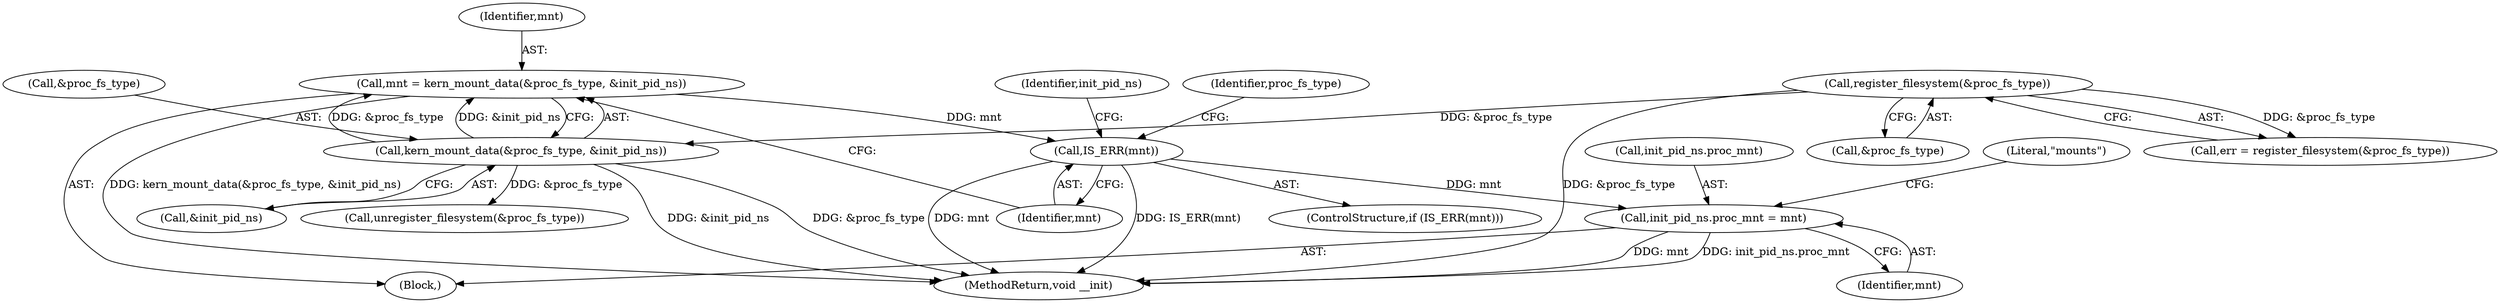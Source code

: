 digraph "1_linux_905ad269c55fc62bee3da29f7b1d1efeba8aa1e1_0@pointer" {
"1000116" [label="(Call,mnt = kern_mount_data(&proc_fs_type, &init_pid_ns))"];
"1000118" [label="(Call,kern_mount_data(&proc_fs_type, &init_pid_ns))"];
"1000110" [label="(Call,register_filesystem(&proc_fs_type))"];
"1000124" [label="(Call,IS_ERR(mnt))"];
"1000131" [label="(Call,init_pid_ns.proc_mnt = mnt)"];
"1000118" [label="(Call,kern_mount_data(&proc_fs_type, &init_pid_ns))"];
"1000135" [label="(Identifier,mnt)"];
"1000121" [label="(Call,&init_pid_ns)"];
"1000108" [label="(Call,err = register_filesystem(&proc_fs_type))"];
"1000123" [label="(ControlStructure,if (IS_ERR(mnt)))"];
"1000111" [label="(Call,&proc_fs_type)"];
"1000104" [label="(Block,)"];
"1000132" [label="(Call,init_pid_ns.proc_mnt)"];
"1000110" [label="(Call,register_filesystem(&proc_fs_type))"];
"1000133" [label="(Identifier,init_pid_ns)"];
"1000125" [label="(Identifier,mnt)"];
"1000162" [label="(MethodReturn,void __init)"];
"1000124" [label="(Call,IS_ERR(mnt))"];
"1000119" [label="(Call,&proc_fs_type)"];
"1000116" [label="(Call,mnt = kern_mount_data(&proc_fs_type, &init_pid_ns))"];
"1000129" [label="(Identifier,proc_fs_type)"];
"1000131" [label="(Call,init_pid_ns.proc_mnt = mnt)"];
"1000117" [label="(Identifier,mnt)"];
"1000137" [label="(Literal,\"mounts\")"];
"1000127" [label="(Call,unregister_filesystem(&proc_fs_type))"];
"1000116" -> "1000104"  [label="AST: "];
"1000116" -> "1000118"  [label="CFG: "];
"1000117" -> "1000116"  [label="AST: "];
"1000118" -> "1000116"  [label="AST: "];
"1000125" -> "1000116"  [label="CFG: "];
"1000116" -> "1000162"  [label="DDG: kern_mount_data(&proc_fs_type, &init_pid_ns)"];
"1000118" -> "1000116"  [label="DDG: &proc_fs_type"];
"1000118" -> "1000116"  [label="DDG: &init_pid_ns"];
"1000116" -> "1000124"  [label="DDG: mnt"];
"1000118" -> "1000121"  [label="CFG: "];
"1000119" -> "1000118"  [label="AST: "];
"1000121" -> "1000118"  [label="AST: "];
"1000118" -> "1000162"  [label="DDG: &init_pid_ns"];
"1000118" -> "1000162"  [label="DDG: &proc_fs_type"];
"1000110" -> "1000118"  [label="DDG: &proc_fs_type"];
"1000118" -> "1000127"  [label="DDG: &proc_fs_type"];
"1000110" -> "1000108"  [label="AST: "];
"1000110" -> "1000111"  [label="CFG: "];
"1000111" -> "1000110"  [label="AST: "];
"1000108" -> "1000110"  [label="CFG: "];
"1000110" -> "1000162"  [label="DDG: &proc_fs_type"];
"1000110" -> "1000108"  [label="DDG: &proc_fs_type"];
"1000124" -> "1000123"  [label="AST: "];
"1000124" -> "1000125"  [label="CFG: "];
"1000125" -> "1000124"  [label="AST: "];
"1000129" -> "1000124"  [label="CFG: "];
"1000133" -> "1000124"  [label="CFG: "];
"1000124" -> "1000162"  [label="DDG: mnt"];
"1000124" -> "1000162"  [label="DDG: IS_ERR(mnt)"];
"1000124" -> "1000131"  [label="DDG: mnt"];
"1000131" -> "1000104"  [label="AST: "];
"1000131" -> "1000135"  [label="CFG: "];
"1000132" -> "1000131"  [label="AST: "];
"1000135" -> "1000131"  [label="AST: "];
"1000137" -> "1000131"  [label="CFG: "];
"1000131" -> "1000162"  [label="DDG: init_pid_ns.proc_mnt"];
"1000131" -> "1000162"  [label="DDG: mnt"];
}
